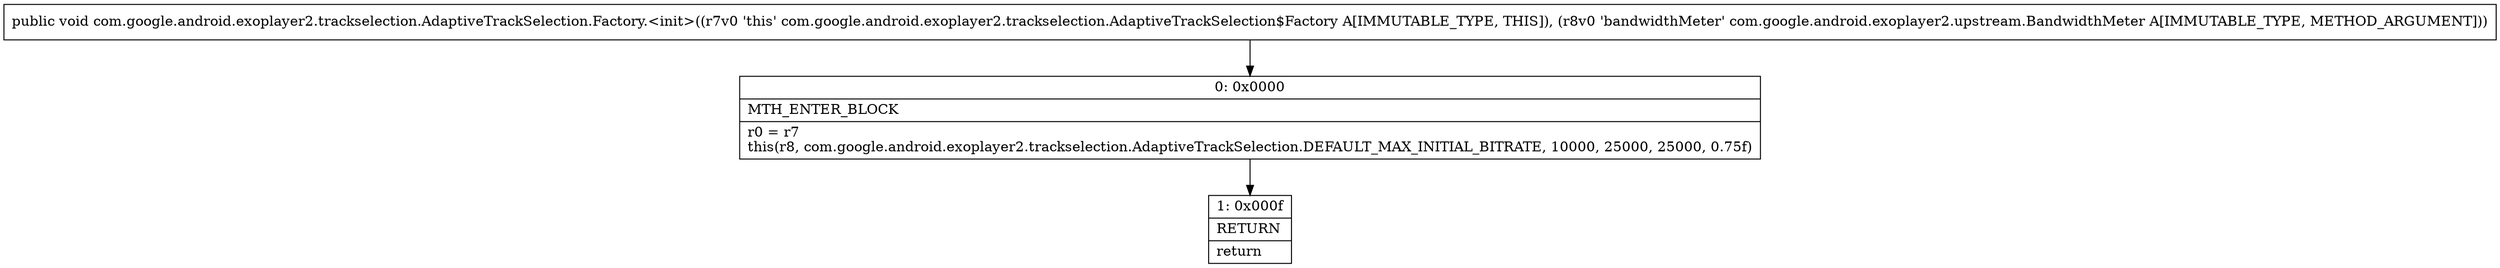 digraph "CFG forcom.google.android.exoplayer2.trackselection.AdaptiveTrackSelection.Factory.\<init\>(Lcom\/google\/android\/exoplayer2\/upstream\/BandwidthMeter;)V" {
Node_0 [shape=record,label="{0\:\ 0x0000|MTH_ENTER_BLOCK\l|r0 = r7\lthis(r8, com.google.android.exoplayer2.trackselection.AdaptiveTrackSelection.DEFAULT_MAX_INITIAL_BITRATE, 10000, 25000, 25000, 0.75f)\l}"];
Node_1 [shape=record,label="{1\:\ 0x000f|RETURN\l|return\l}"];
MethodNode[shape=record,label="{public void com.google.android.exoplayer2.trackselection.AdaptiveTrackSelection.Factory.\<init\>((r7v0 'this' com.google.android.exoplayer2.trackselection.AdaptiveTrackSelection$Factory A[IMMUTABLE_TYPE, THIS]), (r8v0 'bandwidthMeter' com.google.android.exoplayer2.upstream.BandwidthMeter A[IMMUTABLE_TYPE, METHOD_ARGUMENT])) }"];
MethodNode -> Node_0;
Node_0 -> Node_1;
}

